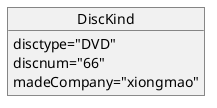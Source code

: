 @startuml
object DiscKind
DiscKind : disctype="DVD"
DiscKind : discnum="66"
DiscKind : madeCompany="xiongmao"
@enduml